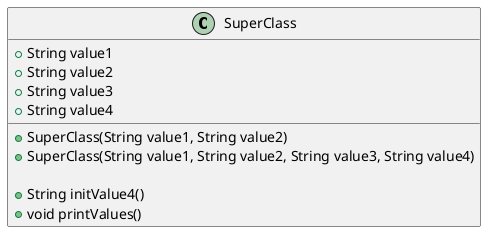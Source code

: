 @startuml


class SuperClass {
    +String value1
    +String value2
    +String value3
    +String value4

    +SuperClass(String value1, String value2)
    +SuperClass(String value1, String value2, String value3, String value4)

    +String initValue4()
    +void printValues()

}

@enduml